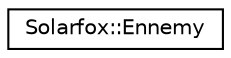 digraph "Graphical Class Hierarchy"
{
 // LATEX_PDF_SIZE
  edge [fontname="Helvetica",fontsize="10",labelfontname="Helvetica",labelfontsize="10"];
  node [fontname="Helvetica",fontsize="10",shape=record];
  rankdir="LR";
  Node0 [label="Solarfox::Ennemy",height=0.2,width=0.4,color="black", fillcolor="white", style="filled",URL="$class_solarfox_1_1_ennemy.html",tooltip=" "];
}
